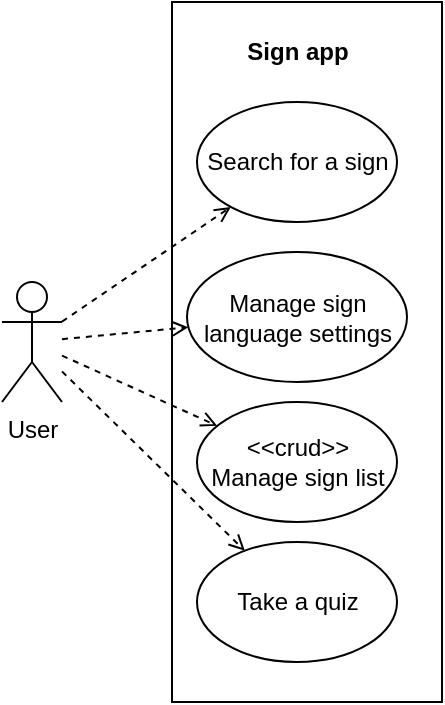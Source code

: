 <mxfile version="20.3.3" type="device"><diagram id="06BoA7bPQdfcbJceTWAl" name="Page-1"><mxGraphModel dx="1422" dy="764" grid="1" gridSize="10" guides="1" tooltips="1" connect="1" arrows="1" fold="1" page="1" pageScale="1" pageWidth="850" pageHeight="1100" math="0" shadow="0"><root><mxCell id="0"/><mxCell id="1" parent="0"/><mxCell id="-eCUvDgHGQQhjxmMSAi9-2" value="" style="rounded=0;whiteSpace=wrap;html=1;" parent="1" vertex="1"><mxGeometry x="165" y="140" width="135" height="350" as="geometry"/></mxCell><mxCell id="-eCUvDgHGQQhjxmMSAi9-7" style="orthogonalLoop=1;jettySize=auto;html=1;dashed=1;rounded=0;strokeColor=default;endArrow=open;endFill=0;" parent="1" source="-eCUvDgHGQQhjxmMSAi9-1" target="-eCUvDgHGQQhjxmMSAi9-4" edge="1"><mxGeometry relative="1" as="geometry"/></mxCell><mxCell id="-eCUvDgHGQQhjxmMSAi9-9" style="edgeStyle=none;rounded=0;orthogonalLoop=1;jettySize=auto;html=1;dashed=1;strokeColor=default;endArrow=open;endFill=0;" parent="1" source="-eCUvDgHGQQhjxmMSAi9-1" target="-eCUvDgHGQQhjxmMSAi9-3" edge="1"><mxGeometry relative="1" as="geometry"/></mxCell><mxCell id="-eCUvDgHGQQhjxmMSAi9-12" style="edgeStyle=none;rounded=0;orthogonalLoop=1;jettySize=auto;html=1;dashed=1;strokeColor=default;endArrow=open;endFill=0;" parent="1" source="-eCUvDgHGQQhjxmMSAi9-1" target="-eCUvDgHGQQhjxmMSAi9-11" edge="1"><mxGeometry relative="1" as="geometry"/></mxCell><mxCell id="JJRG3zD8MMRxjSoyeAcn-4" style="rounded=0;orthogonalLoop=1;jettySize=auto;html=1;dashed=1;endArrow=open;endFill=0;" parent="1" source="-eCUvDgHGQQhjxmMSAi9-1" target="JJRG3zD8MMRxjSoyeAcn-2" edge="1"><mxGeometry relative="1" as="geometry"/></mxCell><mxCell id="-eCUvDgHGQQhjxmMSAi9-1" value="User" style="shape=umlActor;verticalLabelPosition=bottom;verticalAlign=top;html=1;outlineConnect=0;" parent="1" vertex="1"><mxGeometry x="80" y="280" width="30" height="60" as="geometry"/></mxCell><mxCell id="-eCUvDgHGQQhjxmMSAi9-3" value="Search for a sign" style="ellipse;whiteSpace=wrap;html=1;" parent="1" vertex="1"><mxGeometry x="177.5" y="190" width="100" height="60" as="geometry"/></mxCell><mxCell id="-eCUvDgHGQQhjxmMSAi9-4" value="&amp;lt;&amp;lt;crud&amp;gt;&amp;gt;&lt;br&gt;Manage sign list" style="ellipse;whiteSpace=wrap;html=1;" parent="1" vertex="1"><mxGeometry x="177.5" y="340" width="100" height="60" as="geometry"/></mxCell><mxCell id="-eCUvDgHGQQhjxmMSAi9-11" value="&lt;div&gt;Take a quiz&lt;/div&gt;" style="ellipse;whiteSpace=wrap;html=1;" parent="1" vertex="1"><mxGeometry x="177.5" y="410" width="100" height="60" as="geometry"/></mxCell><mxCell id="-eCUvDgHGQQhjxmMSAi9-13" value="&lt;b&gt;Sign app&lt;/b&gt;" style="text;html=1;strokeColor=none;fillColor=none;align=center;verticalAlign=middle;whiteSpace=wrap;rounded=0;" parent="1" vertex="1"><mxGeometry x="197.5" y="150" width="60" height="30" as="geometry"/></mxCell><mxCell id="JJRG3zD8MMRxjSoyeAcn-2" value="Manage sign language settings" style="ellipse;whiteSpace=wrap;html=1;" parent="1" vertex="1"><mxGeometry x="172.5" y="265" width="110" height="65" as="geometry"/></mxCell></root></mxGraphModel></diagram></mxfile>